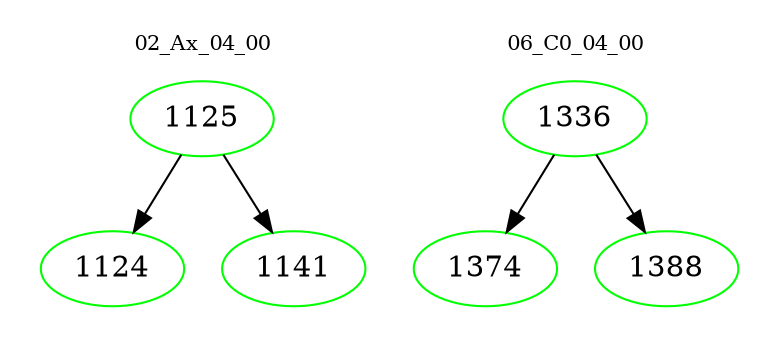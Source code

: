 digraph{
subgraph cluster_0 {
color = white
label = "02_Ax_04_00";
fontsize=10;
T0_1125 [label="1125", color="green"]
T0_1125 -> T0_1124 [color="black"]
T0_1124 [label="1124", color="green"]
T0_1125 -> T0_1141 [color="black"]
T0_1141 [label="1141", color="green"]
}
subgraph cluster_1 {
color = white
label = "06_C0_04_00";
fontsize=10;
T1_1336 [label="1336", color="green"]
T1_1336 -> T1_1374 [color="black"]
T1_1374 [label="1374", color="green"]
T1_1336 -> T1_1388 [color="black"]
T1_1388 [label="1388", color="green"]
}
}

